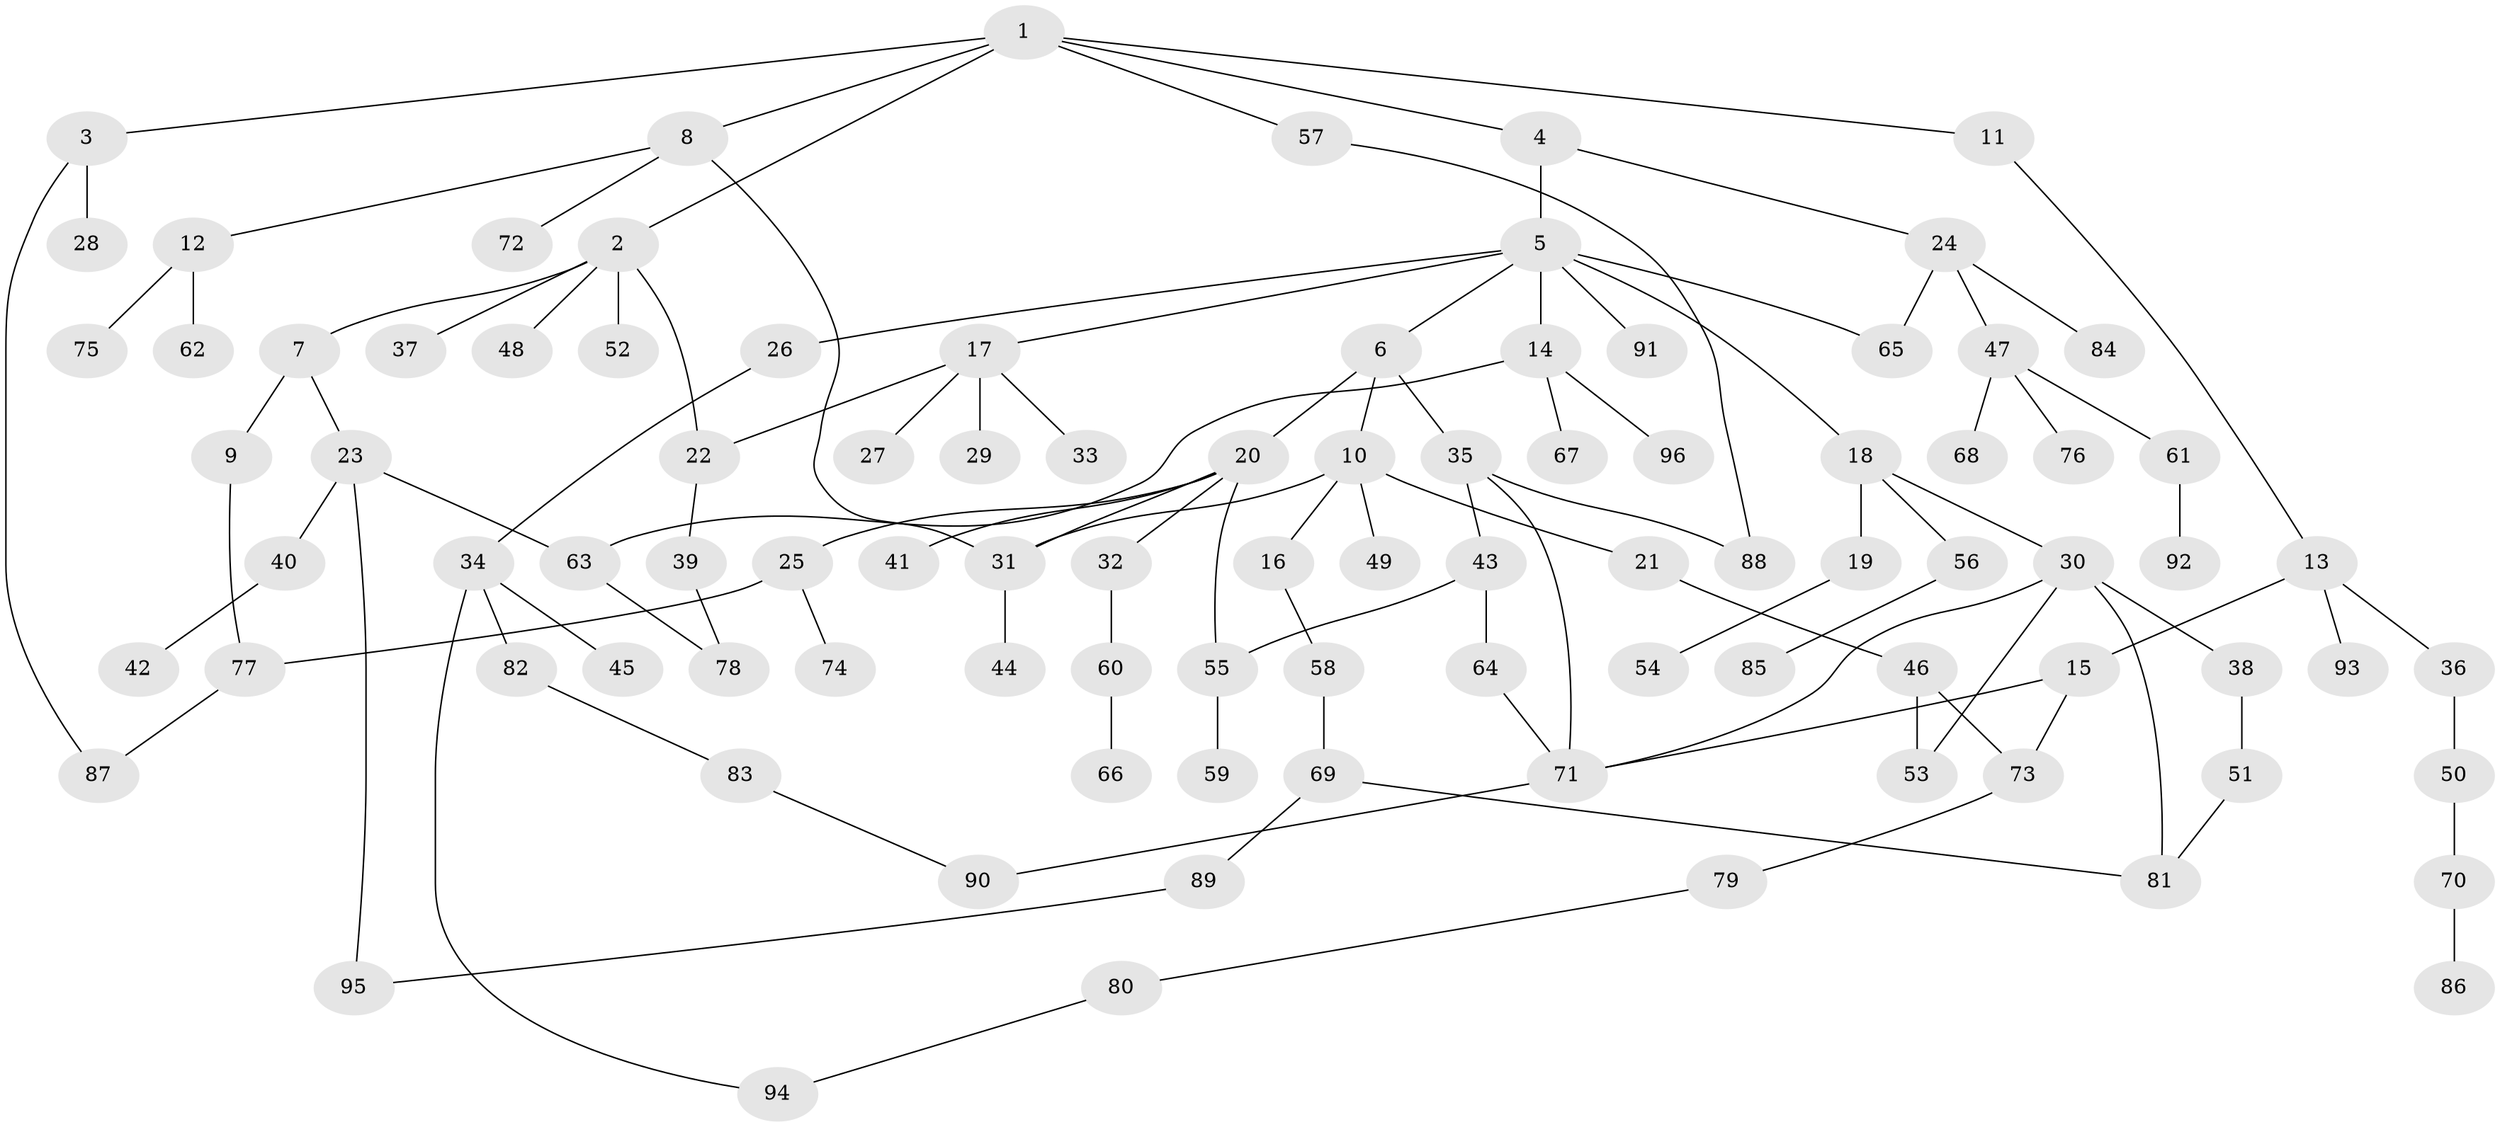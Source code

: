 // Generated by graph-tools (version 1.1) at 2025/13/03/09/25 04:13:29]
// undirected, 96 vertices, 115 edges
graph export_dot {
graph [start="1"]
  node [color=gray90,style=filled];
  1;
  2;
  3;
  4;
  5;
  6;
  7;
  8;
  9;
  10;
  11;
  12;
  13;
  14;
  15;
  16;
  17;
  18;
  19;
  20;
  21;
  22;
  23;
  24;
  25;
  26;
  27;
  28;
  29;
  30;
  31;
  32;
  33;
  34;
  35;
  36;
  37;
  38;
  39;
  40;
  41;
  42;
  43;
  44;
  45;
  46;
  47;
  48;
  49;
  50;
  51;
  52;
  53;
  54;
  55;
  56;
  57;
  58;
  59;
  60;
  61;
  62;
  63;
  64;
  65;
  66;
  67;
  68;
  69;
  70;
  71;
  72;
  73;
  74;
  75;
  76;
  77;
  78;
  79;
  80;
  81;
  82;
  83;
  84;
  85;
  86;
  87;
  88;
  89;
  90;
  91;
  92;
  93;
  94;
  95;
  96;
  1 -- 2;
  1 -- 3;
  1 -- 4;
  1 -- 8;
  1 -- 11;
  1 -- 57;
  2 -- 7;
  2 -- 22;
  2 -- 37;
  2 -- 48;
  2 -- 52;
  3 -- 28;
  3 -- 87;
  4 -- 5;
  4 -- 24;
  5 -- 6;
  5 -- 14;
  5 -- 17;
  5 -- 18;
  5 -- 26;
  5 -- 91;
  5 -- 65;
  6 -- 10;
  6 -- 20;
  6 -- 35;
  7 -- 9;
  7 -- 23;
  8 -- 12;
  8 -- 72;
  8 -- 31;
  9 -- 77;
  10 -- 16;
  10 -- 21;
  10 -- 49;
  10 -- 31;
  11 -- 13;
  12 -- 62;
  12 -- 75;
  13 -- 15;
  13 -- 36;
  13 -- 93;
  14 -- 67;
  14 -- 96;
  14 -- 63;
  15 -- 71;
  15 -- 73;
  16 -- 58;
  17 -- 27;
  17 -- 29;
  17 -- 33;
  17 -- 22;
  18 -- 19;
  18 -- 30;
  18 -- 56;
  19 -- 54;
  20 -- 25;
  20 -- 31;
  20 -- 32;
  20 -- 41;
  20 -- 55;
  21 -- 46;
  22 -- 39;
  23 -- 40;
  23 -- 63;
  23 -- 95;
  24 -- 47;
  24 -- 65;
  24 -- 84;
  25 -- 74;
  25 -- 77;
  26 -- 34;
  30 -- 38;
  30 -- 53;
  30 -- 81;
  30 -- 71;
  31 -- 44;
  32 -- 60;
  34 -- 45;
  34 -- 82;
  34 -- 94;
  35 -- 43;
  35 -- 88;
  35 -- 71;
  36 -- 50;
  38 -- 51;
  39 -- 78;
  40 -- 42;
  43 -- 64;
  43 -- 55;
  46 -- 53;
  46 -- 73;
  47 -- 61;
  47 -- 68;
  47 -- 76;
  50 -- 70;
  51 -- 81;
  55 -- 59;
  56 -- 85;
  57 -- 88;
  58 -- 69;
  60 -- 66;
  61 -- 92;
  63 -- 78;
  64 -- 71;
  69 -- 89;
  69 -- 81;
  70 -- 86;
  71 -- 90;
  73 -- 79;
  77 -- 87;
  79 -- 80;
  80 -- 94;
  82 -- 83;
  83 -- 90;
  89 -- 95;
}
